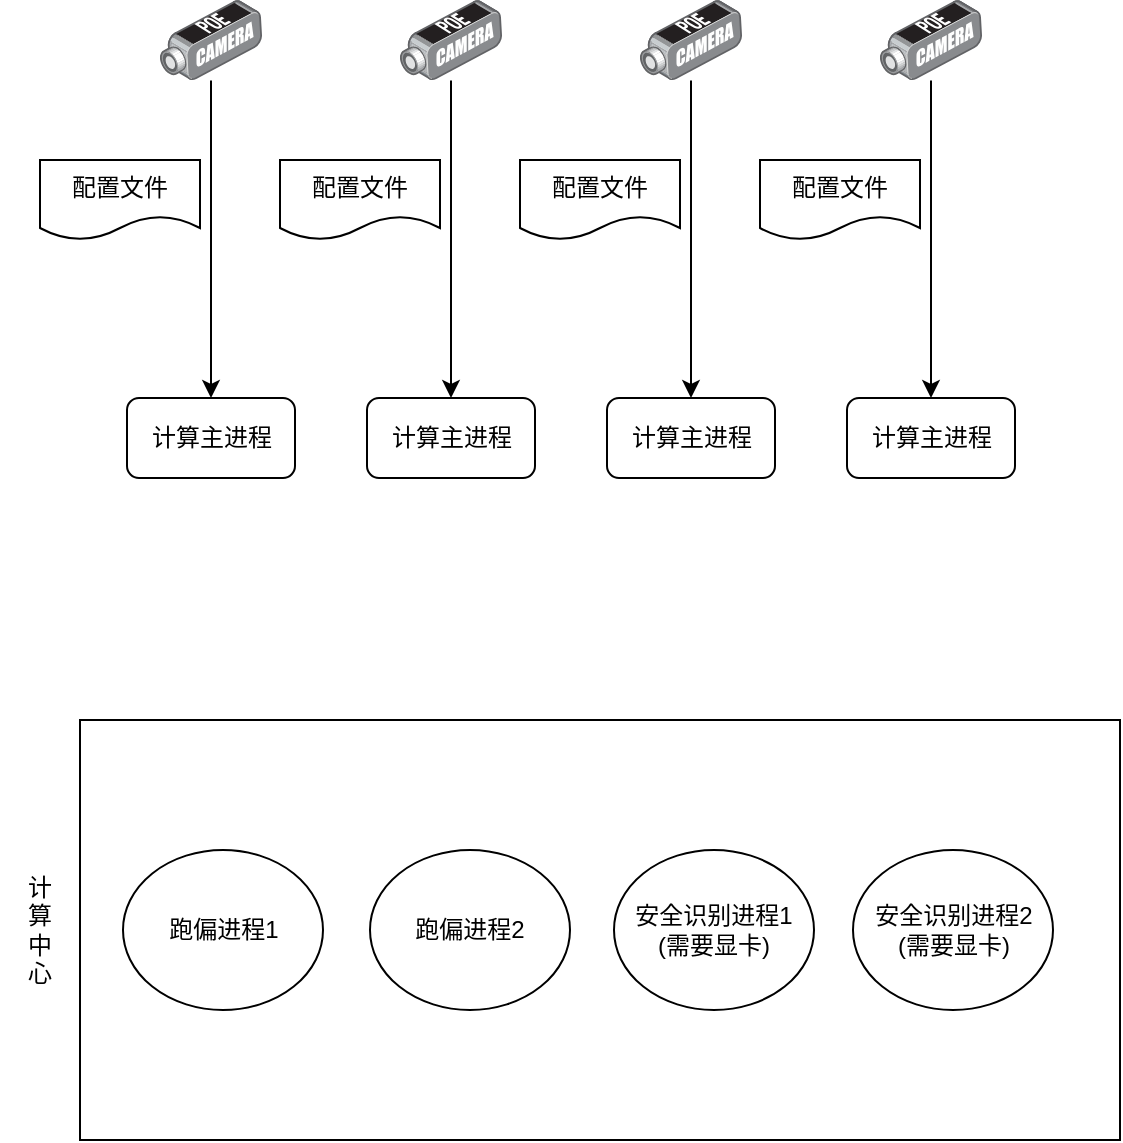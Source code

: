 <mxfile version="14.4.5" type="github">
  <diagram id="cCJnxMXBAtRdat_ASji1" name="Page-1">
    <mxGraphModel dx="946" dy="614" grid="1" gridSize="10" guides="1" tooltips="1" connect="1" arrows="1" fold="1" page="1" pageScale="1" pageWidth="850" pageHeight="1100" math="0" shadow="0">
      <root>
        <mxCell id="0" />
        <mxCell id="1" parent="0" />
        <mxCell id="f7P9pab2XVLLpQTwuehZ-17" value="" style="rounded=0;whiteSpace=wrap;html=1;" vertex="1" parent="1">
          <mxGeometry x="160" y="400" width="520" height="210" as="geometry" />
        </mxCell>
        <mxCell id="f7P9pab2XVLLpQTwuehZ-1" value="" style="points=[];aspect=fixed;html=1;align=center;shadow=0;dashed=0;image;image=img/lib/allied_telesis/security/POE_DVS_Camera.svg;" vertex="1" parent="1">
          <mxGeometry x="200" y="40" width="51" height="40.2" as="geometry" />
        </mxCell>
        <mxCell id="f7P9pab2XVLLpQTwuehZ-2" value="" style="points=[];aspect=fixed;html=1;align=center;shadow=0;dashed=0;image;image=img/lib/allied_telesis/security/POE_DVS_Camera.svg;" vertex="1" parent="1">
          <mxGeometry x="320" y="40" width="51" height="40.2" as="geometry" />
        </mxCell>
        <mxCell id="f7P9pab2XVLLpQTwuehZ-3" value="" style="points=[];aspect=fixed;html=1;align=center;shadow=0;dashed=0;image;image=img/lib/allied_telesis/security/POE_DVS_Camera.svg;" vertex="1" parent="1">
          <mxGeometry x="440" y="40" width="51" height="40.2" as="geometry" />
        </mxCell>
        <mxCell id="f7P9pab2XVLLpQTwuehZ-4" value="" style="points=[];aspect=fixed;html=1;align=center;shadow=0;dashed=0;image;image=img/lib/allied_telesis/security/POE_DVS_Camera.svg;" vertex="1" parent="1">
          <mxGeometry x="560" y="40" width="51" height="40.2" as="geometry" />
        </mxCell>
        <mxCell id="f7P9pab2XVLLpQTwuehZ-5" value="计算主进程" style="rounded=1;whiteSpace=wrap;html=1;" vertex="1" parent="1">
          <mxGeometry x="183.5" y="239" width="84" height="40" as="geometry" />
        </mxCell>
        <mxCell id="f7P9pab2XVLLpQTwuehZ-6" value="&lt;span&gt;计算主进程&lt;/span&gt;" style="rounded=1;whiteSpace=wrap;html=1;" vertex="1" parent="1">
          <mxGeometry x="303.5" y="239" width="84" height="40" as="geometry" />
        </mxCell>
        <mxCell id="f7P9pab2XVLLpQTwuehZ-7" value="&lt;span&gt;计算主进程&lt;/span&gt;" style="rounded=1;whiteSpace=wrap;html=1;" vertex="1" parent="1">
          <mxGeometry x="423.5" y="239" width="84" height="40" as="geometry" />
        </mxCell>
        <mxCell id="f7P9pab2XVLLpQTwuehZ-8" value="&lt;span&gt;计算主进程&lt;/span&gt;" style="rounded=1;whiteSpace=wrap;html=1;" vertex="1" parent="1">
          <mxGeometry x="543.5" y="239" width="84" height="40" as="geometry" />
        </mxCell>
        <mxCell id="f7P9pab2XVLLpQTwuehZ-9" value="" style="endArrow=classic;html=1;entryX=0.5;entryY=0;entryDx=0;entryDy=0;" edge="1" parent="1" source="f7P9pab2XVLLpQTwuehZ-1" target="f7P9pab2XVLLpQTwuehZ-5">
          <mxGeometry width="50" height="50" relative="1" as="geometry">
            <mxPoint x="80" y="230" as="sourcePoint" />
            <mxPoint x="130" y="180" as="targetPoint" />
          </mxGeometry>
        </mxCell>
        <mxCell id="f7P9pab2XVLLpQTwuehZ-10" value="" style="endArrow=classic;html=1;entryX=0.5;entryY=0;entryDx=0;entryDy=0;" edge="1" parent="1" source="f7P9pab2XVLLpQTwuehZ-2" target="f7P9pab2XVLLpQTwuehZ-6">
          <mxGeometry width="50" height="50" relative="1" as="geometry">
            <mxPoint x="270" y="400" as="sourcePoint" />
            <mxPoint x="320" y="350" as="targetPoint" />
          </mxGeometry>
        </mxCell>
        <mxCell id="f7P9pab2XVLLpQTwuehZ-11" value="" style="endArrow=classic;html=1;entryX=0.5;entryY=0;entryDx=0;entryDy=0;" edge="1" parent="1" source="f7P9pab2XVLLpQTwuehZ-3" target="f7P9pab2XVLLpQTwuehZ-7">
          <mxGeometry width="50" height="50" relative="1" as="geometry">
            <mxPoint x="480" y="120" as="sourcePoint" />
            <mxPoint x="470" y="310" as="targetPoint" />
          </mxGeometry>
        </mxCell>
        <mxCell id="f7P9pab2XVLLpQTwuehZ-12" value="" style="endArrow=classic;html=1;entryX=0.5;entryY=0;entryDx=0;entryDy=0;" edge="1" parent="1" source="f7P9pab2XVLLpQTwuehZ-4" target="f7P9pab2XVLLpQTwuehZ-8">
          <mxGeometry width="50" height="50" relative="1" as="geometry">
            <mxPoint x="450" y="440" as="sourcePoint" />
            <mxPoint x="500" y="390" as="targetPoint" />
          </mxGeometry>
        </mxCell>
        <mxCell id="f7P9pab2XVLLpQTwuehZ-13" value="配置文件" style="shape=document;whiteSpace=wrap;html=1;boundedLbl=1;" vertex="1" parent="1">
          <mxGeometry x="140" y="120" width="80" height="40" as="geometry" />
        </mxCell>
        <mxCell id="f7P9pab2XVLLpQTwuehZ-14" value="配置文件" style="shape=document;whiteSpace=wrap;html=1;boundedLbl=1;" vertex="1" parent="1">
          <mxGeometry x="260" y="120" width="80" height="40" as="geometry" />
        </mxCell>
        <mxCell id="f7P9pab2XVLLpQTwuehZ-15" value="配置文件" style="shape=document;whiteSpace=wrap;html=1;boundedLbl=1;" vertex="1" parent="1">
          <mxGeometry x="380" y="120" width="80" height="40" as="geometry" />
        </mxCell>
        <mxCell id="f7P9pab2XVLLpQTwuehZ-16" value="配置文件" style="shape=document;whiteSpace=wrap;html=1;boundedLbl=1;" vertex="1" parent="1">
          <mxGeometry x="500" y="120" width="80" height="40" as="geometry" />
        </mxCell>
        <mxCell id="f7P9pab2XVLLpQTwuehZ-18" value="跑偏进程1" style="ellipse;whiteSpace=wrap;html=1;" vertex="1" parent="1">
          <mxGeometry x="181.5" y="465" width="100" height="80" as="geometry" />
        </mxCell>
        <mxCell id="f7P9pab2XVLLpQTwuehZ-19" value="计&lt;br&gt;算&lt;br&gt;中&lt;br&gt;心" style="text;html=1;strokeColor=none;fillColor=none;align=center;verticalAlign=middle;whiteSpace=wrap;rounded=0;" vertex="1" parent="1">
          <mxGeometry x="120" y="400" width="40" height="210" as="geometry" />
        </mxCell>
        <mxCell id="f7P9pab2XVLLpQTwuehZ-22" value="跑偏进程2" style="ellipse;whiteSpace=wrap;html=1;" vertex="1" parent="1">
          <mxGeometry x="305" y="465" width="100" height="80" as="geometry" />
        </mxCell>
        <mxCell id="f7P9pab2XVLLpQTwuehZ-23" value="安全识别进程1&lt;br&gt;(需要显卡)" style="ellipse;whiteSpace=wrap;html=1;" vertex="1" parent="1">
          <mxGeometry x="427" y="465" width="100" height="80" as="geometry" />
        </mxCell>
        <mxCell id="f7P9pab2XVLLpQTwuehZ-24" value="安全识别进程2&lt;br&gt;(需要显卡)" style="ellipse;whiteSpace=wrap;html=1;" vertex="1" parent="1">
          <mxGeometry x="546.5" y="465" width="100" height="80" as="geometry" />
        </mxCell>
      </root>
    </mxGraphModel>
  </diagram>
</mxfile>
